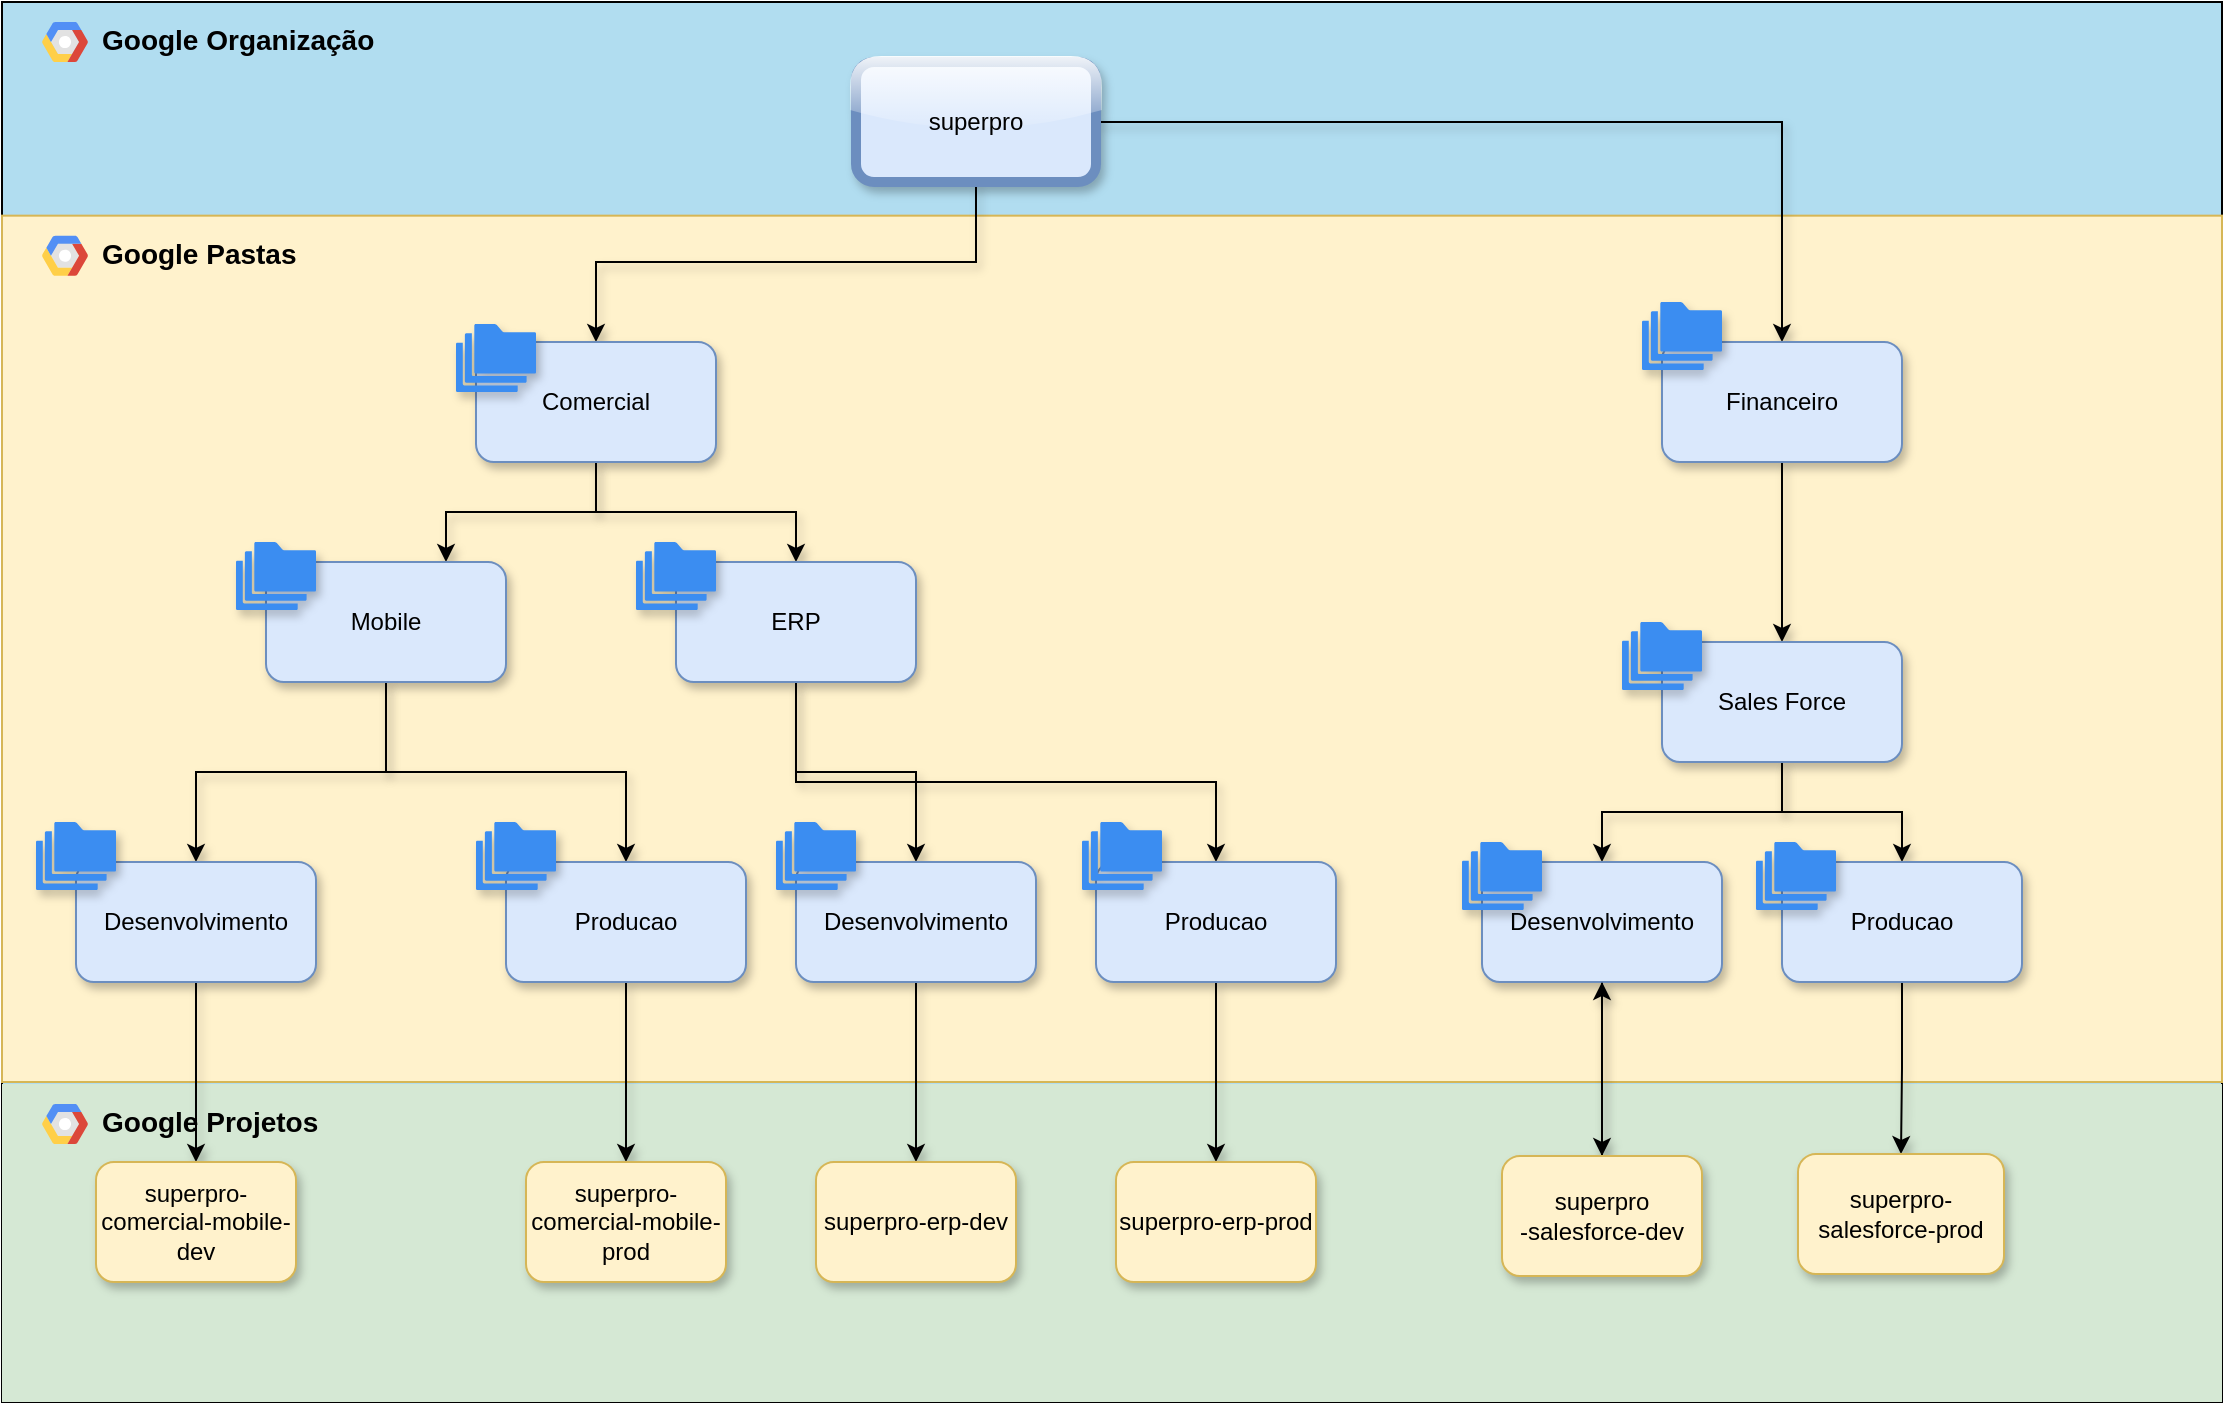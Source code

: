 <mxfile version="20.8.10" type="device" pages="2"><diagram id="OJ75zlZ3bGXf0F_jo_-T" name="organizacao_gcp"><mxGraphModel dx="2074" dy="836" grid="1" gridSize="10" guides="1" tooltips="1" connect="1" arrows="1" fold="1" page="1" pageScale="1" pageWidth="827" pageHeight="1169" math="0" shadow="0"><root><mxCell id="0"/><mxCell id="1" parent="0"/><mxCell id="UuJWew8DAk4EsFgbTS2I-10" value="&lt;b&gt;Google Organização&lt;/b&gt;" style="fillColor=#b1ddf0;strokeColor=default;shadow=0;fontSize=14;align=left;spacing=10;9E9E9E;verticalAlign=top;spacingTop=-4;fontStyle=0;spacingLeft=40;html=1;fillStyle=auto;rounded=0;" vertex="1" parent="1"><mxGeometry x="20" y="30" width="1110" height="700" as="geometry"/></mxCell><object label="&lt;b&gt;Google Pastas&lt;/b&gt;" id="UuJWew8DAk4EsFgbTS2I-14"><mxCell style="fillColor=#fff2cc;strokeColor=#d6b656;shadow=0;fontSize=14;align=left;spacing=10;9E9E9E;verticalAlign=top;spacingTop=-4;fontStyle=0;spacingLeft=40;html=1;" vertex="1" parent="UuJWew8DAk4EsFgbTS2I-10"><mxGeometry y="106.83" width="1110" height="433.17" as="geometry"/></mxCell></object><mxCell id="UuJWew8DAk4EsFgbTS2I-15" value="" style="shape=mxgraph.gcp2.google_cloud_platform;fillColor=#F6F6F6;strokeColor=none;shadow=0;gradientColor=none;" vertex="1" parent="UuJWew8DAk4EsFgbTS2I-14"><mxGeometry width="23" height="20" relative="1" as="geometry"><mxPoint x="20" y="10" as="offset"/></mxGeometry></mxCell><mxCell id="UuJWew8DAk4EsFgbTS2I-11" value="" style="shape=mxgraph.gcp2.google_cloud_platform;fillColor=#F6F6F6;strokeColor=none;shadow=0;gradientColor=none;" vertex="1" parent="UuJWew8DAk4EsFgbTS2I-10"><mxGeometry width="23" height="20" relative="1" as="geometry"><mxPoint x="20" y="10" as="offset"/></mxGeometry></mxCell><mxCell id="UuJWew8DAk4EsFgbTS2I-16" value="&lt;b&gt;Google Projetos&lt;/b&gt;" style="fillColor=#D5E8D4;strokeColor=none;shadow=0;fontSize=14;align=left;spacing=10;9E9E9E;verticalAlign=top;spacingTop=-4;fontStyle=0;spacingLeft=40;html=1;" vertex="1" parent="UuJWew8DAk4EsFgbTS2I-10"><mxGeometry y="541" width="1110" height="159" as="geometry"/></mxCell><mxCell id="UuJWew8DAk4EsFgbTS2I-19" value="" style="shape=mxgraph.gcp2.google_cloud_platform;fillColor=#F6F6F6;strokeColor=none;shadow=0;gradientColor=none;" vertex="1" parent="UuJWew8DAk4EsFgbTS2I-16"><mxGeometry width="23" height="20" relative="1" as="geometry"><mxPoint x="20" y="10" as="offset"/></mxGeometry></mxCell><mxCell id="lwq8H0B81Pt8OWV8RZo5-4" value="" style="edgeStyle=orthogonalEdgeStyle;rounded=0;orthogonalLoop=1;jettySize=auto;html=1;shadow=1;" parent="1" source="lwq8H0B81Pt8OWV8RZo5-1" target="lwq8H0B81Pt8OWV8RZo5-3" edge="1"><mxGeometry relative="1" as="geometry"><Array as="points"><mxPoint x="507" y="160"/><mxPoint x="317" y="160"/></Array></mxGeometry></mxCell><mxCell id="4tagldR8a85V4j4vMIqo-3" style="edgeStyle=orthogonalEdgeStyle;rounded=0;orthogonalLoop=1;jettySize=auto;html=1;entryX=0.5;entryY=0;entryDx=0;entryDy=0;shadow=1;" parent="1" source="lwq8H0B81Pt8OWV8RZo5-1" target="lwq8H0B81Pt8OWV8RZo5-6" edge="1"><mxGeometry relative="1" as="geometry"/></mxCell><mxCell id="lwq8H0B81Pt8OWV8RZo5-1" value="superpro" style="rounded=1;whiteSpace=wrap;html=1;fillColor=#dae8fc;strokeColor=#6c8ebf;shadow=1;glass=1;strokeWidth=5;" parent="1" vertex="1"><mxGeometry x="447" y="60" width="120" height="60" as="geometry"/></mxCell><mxCell id="lwq8H0B81Pt8OWV8RZo5-16" style="edgeStyle=orthogonalEdgeStyle;rounded=0;orthogonalLoop=1;jettySize=auto;html=1;entryX=0.75;entryY=0;entryDx=0;entryDy=0;shadow=1;" parent="1" source="lwq8H0B81Pt8OWV8RZo5-3" target="lwq8H0B81Pt8OWV8RZo5-10" edge="1"><mxGeometry relative="1" as="geometry"/></mxCell><mxCell id="lwq8H0B81Pt8OWV8RZo5-17" style="edgeStyle=orthogonalEdgeStyle;rounded=0;orthogonalLoop=1;jettySize=auto;html=1;shadow=1;" parent="1" source="lwq8H0B81Pt8OWV8RZo5-3" target="lwq8H0B81Pt8OWV8RZo5-11" edge="1"><mxGeometry relative="1" as="geometry"/></mxCell><mxCell id="lwq8H0B81Pt8OWV8RZo5-3" value="Comercial" style="whiteSpace=wrap;html=1;fillColor=#dae8fc;strokeColor=#6c8ebf;rounded=1;shadow=1;glass=0;" parent="1" vertex="1"><mxGeometry x="257" y="200" width="120" height="60" as="geometry"/></mxCell><mxCell id="4tagldR8a85V4j4vMIqo-4" style="edgeStyle=orthogonalEdgeStyle;rounded=0;orthogonalLoop=1;jettySize=auto;html=1;entryX=0.5;entryY=0;entryDx=0;entryDy=0;shadow=1;" parent="1" source="lwq8H0B81Pt8OWV8RZo5-6" target="4tagldR8a85V4j4vMIqo-1" edge="1"><mxGeometry relative="1" as="geometry"/></mxCell><mxCell id="lwq8H0B81Pt8OWV8RZo5-6" value="Financeiro" style="whiteSpace=wrap;html=1;fillColor=#dae8fc;strokeColor=#6c8ebf;rounded=1;shadow=1;" parent="1" vertex="1"><mxGeometry x="850" y="200" width="120" height="60" as="geometry"/></mxCell><mxCell id="lwq8H0B81Pt8OWV8RZo5-8" value="" style="html=1;aspect=fixed;strokeColor=none;shadow=1;align=center;verticalAlign=top;fillColor=#3B8DF1;shape=mxgraph.gcp2.folders;" parent="1" vertex="1"><mxGeometry x="247" y="191" width="40" height="34" as="geometry"/></mxCell><mxCell id="lwq8H0B81Pt8OWV8RZo5-9" value="" style="html=1;aspect=fixed;strokeColor=none;shadow=1;align=center;verticalAlign=top;fillColor=#3B8DF1;shape=mxgraph.gcp2.folders;" parent="1" vertex="1"><mxGeometry x="840" y="180" width="40" height="34" as="geometry"/></mxCell><mxCell id="lwq8H0B81Pt8OWV8RZo5-18" style="edgeStyle=orthogonalEdgeStyle;rounded=0;orthogonalLoop=1;jettySize=auto;html=1;entryX=0.5;entryY=0;entryDx=0;entryDy=0;shadow=1;" parent="1" source="lwq8H0B81Pt8OWV8RZo5-10" target="lwq8H0B81Pt8OWV8RZo5-12" edge="1"><mxGeometry relative="1" as="geometry"/></mxCell><mxCell id="lwq8H0B81Pt8OWV8RZo5-19" style="edgeStyle=orthogonalEdgeStyle;rounded=0;orthogonalLoop=1;jettySize=auto;html=1;entryX=0.5;entryY=0;entryDx=0;entryDy=0;shadow=1;" parent="1" source="lwq8H0B81Pt8OWV8RZo5-10" target="lwq8H0B81Pt8OWV8RZo5-13" edge="1"><mxGeometry relative="1" as="geometry"/></mxCell><mxCell id="lwq8H0B81Pt8OWV8RZo5-10" value="Mobile" style="whiteSpace=wrap;html=1;fillColor=#dae8fc;strokeColor=#6c8ebf;rounded=1;shadow=1;" parent="1" vertex="1"><mxGeometry x="152" y="310" width="120" height="60" as="geometry"/></mxCell><mxCell id="lwq8H0B81Pt8OWV8RZo5-20" style="edgeStyle=orthogonalEdgeStyle;rounded=0;orthogonalLoop=1;jettySize=auto;html=1;entryX=0.5;entryY=0;entryDx=0;entryDy=0;shadow=1;" parent="1" source="lwq8H0B81Pt8OWV8RZo5-11" target="lwq8H0B81Pt8OWV8RZo5-14" edge="1"><mxGeometry relative="1" as="geometry"/></mxCell><mxCell id="lwq8H0B81Pt8OWV8RZo5-21" style="edgeStyle=orthogonalEdgeStyle;rounded=0;orthogonalLoop=1;jettySize=auto;html=1;entryX=0.5;entryY=0;entryDx=0;entryDy=0;shadow=1;" parent="1" source="lwq8H0B81Pt8OWV8RZo5-11" target="lwq8H0B81Pt8OWV8RZo5-15" edge="1"><mxGeometry relative="1" as="geometry"><Array as="points"><mxPoint x="417" y="420"/><mxPoint x="627" y="420"/></Array></mxGeometry></mxCell><mxCell id="lwq8H0B81Pt8OWV8RZo5-11" value="ERP" style="whiteSpace=wrap;html=1;fillColor=#dae8fc;strokeColor=#6c8ebf;rounded=1;shadow=1;" parent="1" vertex="1"><mxGeometry x="357" y="310" width="120" height="60" as="geometry"/></mxCell><mxCell id="lwq8H0B81Pt8OWV8RZo5-23" value="" style="edgeStyle=orthogonalEdgeStyle;rounded=0;orthogonalLoop=1;jettySize=auto;html=1;shadow=1;" parent="1" source="lwq8H0B81Pt8OWV8RZo5-12" target="lwq8H0B81Pt8OWV8RZo5-22" edge="1"><mxGeometry relative="1" as="geometry"/></mxCell><mxCell id="lwq8H0B81Pt8OWV8RZo5-12" value="Desenvolvimento" style="whiteSpace=wrap;html=1;fillColor=#dae8fc;strokeColor=#6c8ebf;rounded=1;shadow=1;" parent="1" vertex="1"><mxGeometry x="57" y="460" width="120" height="60" as="geometry"/></mxCell><mxCell id="lwq8H0B81Pt8OWV8RZo5-25" style="edgeStyle=orthogonalEdgeStyle;rounded=0;orthogonalLoop=1;jettySize=auto;html=1;shadow=1;" parent="1" source="lwq8H0B81Pt8OWV8RZo5-13" target="lwq8H0B81Pt8OWV8RZo5-24" edge="1"><mxGeometry relative="1" as="geometry"/></mxCell><mxCell id="lwq8H0B81Pt8OWV8RZo5-13" value="Producao" style="whiteSpace=wrap;html=1;fillColor=#dae8fc;strokeColor=#6c8ebf;rounded=1;shadow=1;" parent="1" vertex="1"><mxGeometry x="272" y="460" width="120" height="60" as="geometry"/></mxCell><mxCell id="lwq8H0B81Pt8OWV8RZo5-29" style="edgeStyle=orthogonalEdgeStyle;rounded=0;orthogonalLoop=1;jettySize=auto;html=1;shadow=1;" parent="1" source="lwq8H0B81Pt8OWV8RZo5-14" edge="1" target="lwq8H0B81Pt8OWV8RZo5-26"><mxGeometry relative="1" as="geometry"><mxPoint x="477" y="600" as="targetPoint"/></mxGeometry></mxCell><mxCell id="lwq8H0B81Pt8OWV8RZo5-14" value="Desenvolvimento" style="whiteSpace=wrap;html=1;fillColor=#dae8fc;strokeColor=#6c8ebf;rounded=1;shadow=1;" parent="1" vertex="1"><mxGeometry x="417" y="460" width="120" height="60" as="geometry"/></mxCell><mxCell id="lwq8H0B81Pt8OWV8RZo5-30" style="edgeStyle=orthogonalEdgeStyle;rounded=0;orthogonalLoop=1;jettySize=auto;html=1;shadow=1;" parent="1" source="lwq8H0B81Pt8OWV8RZo5-15" edge="1" target="lwq8H0B81Pt8OWV8RZo5-27"><mxGeometry relative="1" as="geometry"><mxPoint x="627" y="600" as="targetPoint"/></mxGeometry></mxCell><mxCell id="lwq8H0B81Pt8OWV8RZo5-15" value="Producao" style="whiteSpace=wrap;html=1;fillColor=#dae8fc;strokeColor=#6c8ebf;rounded=1;shadow=1;" parent="1" vertex="1"><mxGeometry x="567" y="460" width="120" height="60" as="geometry"/></mxCell><mxCell id="lwq8H0B81Pt8OWV8RZo5-31" value="" style="html=1;aspect=fixed;strokeColor=none;shadow=1;align=center;verticalAlign=top;fillColor=#3B8DF1;shape=mxgraph.gcp2.folders;" parent="1" vertex="1"><mxGeometry x="137" y="300" width="40" height="34" as="geometry"/></mxCell><mxCell id="lwq8H0B81Pt8OWV8RZo5-32" value="" style="html=1;aspect=fixed;strokeColor=none;shadow=1;align=center;verticalAlign=top;fillColor=#3B8DF1;shape=mxgraph.gcp2.folders;" parent="1" vertex="1"><mxGeometry x="337" y="300" width="40" height="34" as="geometry"/></mxCell><mxCell id="lwq8H0B81Pt8OWV8RZo5-33" value="" style="html=1;aspect=fixed;strokeColor=none;shadow=1;align=center;verticalAlign=top;fillColor=#3B8DF1;shape=mxgraph.gcp2.folders;" parent="1" vertex="1"><mxGeometry x="37" y="440" width="40" height="34" as="geometry"/></mxCell><mxCell id="lwq8H0B81Pt8OWV8RZo5-34" value="" style="html=1;aspect=fixed;strokeColor=none;shadow=1;align=center;verticalAlign=top;fillColor=#3B8DF1;shape=mxgraph.gcp2.folders;" parent="1" vertex="1"><mxGeometry x="257" y="440" width="40" height="34" as="geometry"/></mxCell><mxCell id="4tagldR8a85V4j4vMIqo-9" style="edgeStyle=orthogonalEdgeStyle;rounded=0;orthogonalLoop=1;jettySize=auto;html=1;shadow=1;entryX=0.5;entryY=0;entryDx=0;entryDy=0;" parent="1" source="4tagldR8a85V4j4vMIqo-1" edge="1" target="4tagldR8a85V4j4vMIqo-5"><mxGeometry relative="1" as="geometry"><mxPoint x="820" y="450" as="targetPoint"/></mxGeometry></mxCell><mxCell id="4tagldR8a85V4j4vMIqo-10" style="edgeStyle=orthogonalEdgeStyle;rounded=0;orthogonalLoop=1;jettySize=auto;html=1;shadow=1;" parent="1" source="4tagldR8a85V4j4vMIqo-1" edge="1" target="4tagldR8a85V4j4vMIqo-6"><mxGeometry relative="1" as="geometry"><mxPoint x="1010" y="440" as="targetPoint"/></mxGeometry></mxCell><mxCell id="4tagldR8a85V4j4vMIqo-1" value="Sales Force" style="whiteSpace=wrap;html=1;fillColor=#dae8fc;strokeColor=#6c8ebf;rounded=1;shadow=1;" parent="1" vertex="1"><mxGeometry x="850" y="350" width="120" height="60" as="geometry"/></mxCell><mxCell id="4tagldR8a85V4j4vMIqo-2" value="" style="html=1;aspect=fixed;strokeColor=none;shadow=1;align=center;verticalAlign=top;fillColor=#3B8DF1;shape=mxgraph.gcp2.folders;" parent="1" vertex="1"><mxGeometry x="830" y="340" width="40" height="34" as="geometry"/></mxCell><mxCell id="UuJWew8DAk4EsFgbTS2I-1" value="" style="edgeStyle=orthogonalEdgeStyle;rounded=0;orthogonalLoop=1;jettySize=auto;html=1;shadow=1;" edge="1" parent="1" source="4tagldR8a85V4j4vMIqo-5" target="4tagldR8a85V4j4vMIqo-11"><mxGeometry relative="1" as="geometry"/></mxCell><mxCell id="4tagldR8a85V4j4vMIqo-5" value="Desenvolvimento" style="whiteSpace=wrap;html=1;fillColor=#dae8fc;strokeColor=#6c8ebf;rounded=1;shadow=1;" parent="1" vertex="1"><mxGeometry x="760" y="460" width="120" height="60" as="geometry"/></mxCell><mxCell id="UuJWew8DAk4EsFgbTS2I-4" value="" style="edgeStyle=orthogonalEdgeStyle;rounded=0;orthogonalLoop=1;jettySize=auto;html=1;shadow=1;" edge="1" parent="1" source="4tagldR8a85V4j4vMIqo-6" target="UuJWew8DAk4EsFgbTS2I-3"><mxGeometry relative="1" as="geometry"/></mxCell><mxCell id="4tagldR8a85V4j4vMIqo-6" value="Producao" style="whiteSpace=wrap;html=1;fillColor=#dae8fc;strokeColor=#6c8ebf;rounded=1;shadow=1;" parent="1" vertex="1"><mxGeometry x="910" y="460" width="120" height="60" as="geometry"/></mxCell><mxCell id="4tagldR8a85V4j4vMIqo-7" value="" style="html=1;aspect=fixed;strokeColor=none;shadow=1;align=center;verticalAlign=top;fillColor=#3B8DF1;shape=mxgraph.gcp2.folders;" parent="1" vertex="1"><mxGeometry x="897" y="450" width="40" height="34" as="geometry"/></mxCell><mxCell id="4tagldR8a85V4j4vMIqo-8" value="" style="html=1;aspect=fixed;strokeColor=none;shadow=1;align=center;verticalAlign=top;fillColor=#3B8DF1;shape=mxgraph.gcp2.folders;" parent="1" vertex="1"><mxGeometry x="750" y="450" width="40" height="34" as="geometry"/></mxCell><mxCell id="UuJWew8DAk4EsFgbTS2I-8" value="" style="edgeStyle=orthogonalEdgeStyle;rounded=0;sketch=0;orthogonalLoop=1;jettySize=auto;html=1;shadow=1;" edge="1" parent="1" source="4tagldR8a85V4j4vMIqo-11" target="4tagldR8a85V4j4vMIqo-5"><mxGeometry relative="1" as="geometry"/></mxCell><mxCell id="UuJWew8DAk4EsFgbTS2I-5" value="" style="html=1;aspect=fixed;strokeColor=none;shadow=1;align=center;verticalAlign=top;fillColor=#3B8DF1;shape=mxgraph.gcp2.folders;" vertex="1" parent="1"><mxGeometry x="407" y="440" width="40" height="34" as="geometry"/></mxCell><mxCell id="UuJWew8DAk4EsFgbTS2I-6" value="" style="html=1;aspect=fixed;strokeColor=none;shadow=1;align=center;verticalAlign=top;fillColor=#3B8DF1;shape=mxgraph.gcp2.folders;" vertex="1" parent="1"><mxGeometry x="560" y="440" width="40" height="34" as="geometry"/></mxCell><mxCell id="lwq8H0B81Pt8OWV8RZo5-22" value="superpro-comercial-mobile-dev" style="whiteSpace=wrap;html=1;fillColor=#fff2cc;strokeColor=#d6b656;rounded=1;shadow=1;" parent="1" vertex="1"><mxGeometry x="67" y="610" width="100" height="60" as="geometry"/></mxCell><mxCell id="lwq8H0B81Pt8OWV8RZo5-24" value="superpro-comercial-mobile-prod" style="whiteSpace=wrap;html=1;fillColor=#fff2cc;strokeColor=#d6b656;rounded=1;shadow=1;" parent="1" vertex="1"><mxGeometry x="282" y="610" width="100" height="60" as="geometry"/></mxCell><mxCell id="lwq8H0B81Pt8OWV8RZo5-26" value="superpro-erp-dev" style="whiteSpace=wrap;html=1;fillColor=#fff2cc;strokeColor=#d6b656;rounded=1;shadow=1;" parent="1" vertex="1"><mxGeometry x="427" y="610" width="100" height="60" as="geometry"/></mxCell><mxCell id="lwq8H0B81Pt8OWV8RZo5-27" value="superpro-erp-prod" style="whiteSpace=wrap;html=1;fillColor=#fff2cc;strokeColor=#d6b656;rounded=1;shadow=1;" parent="1" vertex="1"><mxGeometry x="577" y="610" width="100" height="60" as="geometry"/></mxCell><mxCell id="4tagldR8a85V4j4vMIqo-11" value="superpro&lt;br&gt;-salesforce-dev" style="whiteSpace=wrap;html=1;fillColor=#fff2cc;strokeColor=#d6b656;rounded=1;shadow=1;" parent="1" vertex="1"><mxGeometry x="770" y="607" width="100" height="60" as="geometry"/></mxCell><mxCell id="UuJWew8DAk4EsFgbTS2I-3" value="superpro-salesforce-prod" style="whiteSpace=wrap;html=1;fillColor=#fff2cc;strokeColor=#d6b656;rounded=1;shadow=1;" vertex="1" parent="1"><mxGeometry x="918" y="606" width="103" height="60" as="geometry"/></mxCell></root></mxGraphModel></diagram><diagram id="z-7XpXx9mp-PBBUGqZUO" name="organizacao_grupos"><mxGraphModel dx="2074" dy="836" grid="1" gridSize="10" guides="1" tooltips="1" connect="1" arrows="1" fold="1" page="1" pageScale="1" pageWidth="827" pageHeight="1169" math="0" shadow="0"><root><mxCell id="0"/><mxCell id="1" parent="0"/><mxCell id="r2_SFlGKL5OcZtT6BBKR-3" value="" style="edgeStyle=orthogonalEdgeStyle;rounded=0;orthogonalLoop=1;jettySize=auto;html=1;" parent="1" source="r2_SFlGKL5OcZtT6BBKR-1" target="r2_SFlGKL5OcZtT6BBKR-2" edge="1"><mxGeometry relative="1" as="geometry"/></mxCell><mxCell id="r2_SFlGKL5OcZtT6BBKR-11" style="edgeStyle=orthogonalEdgeStyle;rounded=0;orthogonalLoop=1;jettySize=auto;html=1;" parent="1" source="r2_SFlGKL5OcZtT6BBKR-1" edge="1"><mxGeometry relative="1" as="geometry"><mxPoint x="410" y="220" as="targetPoint"/></mxGeometry></mxCell><mxCell id="r2_SFlGKL5OcZtT6BBKR-20" style="edgeStyle=orthogonalEdgeStyle;rounded=0;orthogonalLoop=1;jettySize=auto;html=1;" parent="1" source="r2_SFlGKL5OcZtT6BBKR-1" edge="1"><mxGeometry relative="1" as="geometry"><mxPoint x="90" y="220" as="targetPoint"/></mxGeometry></mxCell><mxCell id="r2_SFlGKL5OcZtT6BBKR-21" style="edgeStyle=orthogonalEdgeStyle;rounded=0;orthogonalLoop=1;jettySize=auto;html=1;" parent="1" source="r2_SFlGKL5OcZtT6BBKR-1" edge="1"><mxGeometry relative="1" as="geometry"><mxPoint x="580" y="220" as="targetPoint"/></mxGeometry></mxCell><mxCell id="r2_SFlGKL5OcZtT6BBKR-1" value="superpro.com.br" style="rounded=0;whiteSpace=wrap;html=1;" parent="1" vertex="1"><mxGeometry x="210" y="90" width="120" height="60" as="geometry"/></mxCell><mxCell id="r2_SFlGKL5OcZtT6BBKR-5" style="edgeStyle=orthogonalEdgeStyle;rounded=0;orthogonalLoop=1;jettySize=auto;html=1;" parent="1" source="r2_SFlGKL5OcZtT6BBKR-2" edge="1"><mxGeometry relative="1" as="geometry"><mxPoint x="270" y="360" as="targetPoint"/></mxGeometry></mxCell><mxCell id="r2_SFlGKL5OcZtT6BBKR-2" value="devops" style="whiteSpace=wrap;html=1;rounded=0;" parent="1" vertex="1"><mxGeometry x="210" y="230" width="120" height="60" as="geometry"/></mxCell><mxCell id="r2_SFlGKL5OcZtT6BBKR-4" value="" style="shape=actor;whiteSpace=wrap;html=1;" parent="1" vertex="1"><mxGeometry x="250" y="370" width="40" height="60" as="geometry"/></mxCell><mxCell id="r2_SFlGKL5OcZtT6BBKR-6" value="" style="sketch=0;pointerEvents=1;shadow=0;dashed=0;html=1;strokeColor=none;labelPosition=center;verticalLabelPosition=bottom;verticalAlign=top;align=center;fillColor=#505050;shape=mxgraph.mscae.intune.user_group" parent="1" vertex="1"><mxGeometry x="180" y="210" width="50" height="37" as="geometry"/></mxCell><mxCell id="r2_SFlGKL5OcZtT6BBKR-10" style="edgeStyle=orthogonalEdgeStyle;rounded=0;orthogonalLoop=1;jettySize=auto;html=1;" parent="1" source="r2_SFlGKL5OcZtT6BBKR-7" edge="1"><mxGeometry relative="1" as="geometry"><mxPoint x="410" y="360" as="targetPoint"/></mxGeometry></mxCell><mxCell id="r2_SFlGKL5OcZtT6BBKR-7" value="sre" style="whiteSpace=wrap;html=1;rounded=0;" parent="1" vertex="1"><mxGeometry x="350" y="230" width="120" height="60" as="geometry"/></mxCell><mxCell id="r2_SFlGKL5OcZtT6BBKR-8" value="" style="sketch=0;pointerEvents=1;shadow=0;dashed=0;html=1;strokeColor=none;labelPosition=center;verticalLabelPosition=bottom;verticalAlign=top;align=center;fillColor=#505050;shape=mxgraph.mscae.intune.user_group" parent="1" vertex="1"><mxGeometry x="440" y="210" width="50" height="37" as="geometry"/></mxCell><mxCell id="r2_SFlGKL5OcZtT6BBKR-9" value="" style="shape=actor;whiteSpace=wrap;html=1;" parent="1" vertex="1"><mxGeometry x="390" y="370" width="40" height="60" as="geometry"/></mxCell><mxCell id="r2_SFlGKL5OcZtT6BBKR-17" style="edgeStyle=orthogonalEdgeStyle;rounded=0;orthogonalLoop=1;jettySize=auto;html=1;" parent="1" source="r2_SFlGKL5OcZtT6BBKR-12" edge="1"><mxGeometry relative="1" as="geometry"><mxPoint x="570" y="360" as="targetPoint"/></mxGeometry></mxCell><mxCell id="r2_SFlGKL5OcZtT6BBKR-12" value="financeiro" style="whiteSpace=wrap;html=1;rounded=0;" parent="1" vertex="1"><mxGeometry x="510" y="230" width="120" height="60" as="geometry"/></mxCell><mxCell id="r2_SFlGKL5OcZtT6BBKR-19" style="edgeStyle=orthogonalEdgeStyle;rounded=0;orthogonalLoop=1;jettySize=auto;html=1;entryX=0.5;entryY=0;entryDx=0;entryDy=0;" parent="1" source="r2_SFlGKL5OcZtT6BBKR-13" target="r2_SFlGKL5OcZtT6BBKR-18" edge="1"><mxGeometry relative="1" as="geometry"/></mxCell><mxCell id="r2_SFlGKL5OcZtT6BBKR-13" value="marketing" style="whiteSpace=wrap;html=1;rounded=0;" parent="1" vertex="1"><mxGeometry x="30" y="230" width="120" height="60" as="geometry"/></mxCell><mxCell id="r2_SFlGKL5OcZtT6BBKR-14" value="" style="sketch=0;pointerEvents=1;shadow=0;dashed=0;html=1;strokeColor=none;labelPosition=center;verticalLabelPosition=bottom;verticalAlign=top;align=center;fillColor=#505050;shape=mxgraph.mscae.intune.user_group" parent="1" vertex="1"><mxGeometry x="10" y="210" width="50" height="37" as="geometry"/></mxCell><mxCell id="r2_SFlGKL5OcZtT6BBKR-15" value="" style="sketch=0;pointerEvents=1;shadow=0;dashed=0;html=1;strokeColor=none;labelPosition=center;verticalLabelPosition=bottom;verticalAlign=top;align=center;fillColor=#505050;shape=mxgraph.mscae.intune.user_group" parent="1" vertex="1"><mxGeometry x="600" y="210" width="50" height="37" as="geometry"/></mxCell><mxCell id="r2_SFlGKL5OcZtT6BBKR-16" value="" style="shape=actor;whiteSpace=wrap;html=1;" parent="1" vertex="1"><mxGeometry x="550" y="370" width="40" height="60" as="geometry"/></mxCell><mxCell id="r2_SFlGKL5OcZtT6BBKR-18" value="" style="shape=actor;whiteSpace=wrap;html=1;" parent="1" vertex="1"><mxGeometry x="70" y="370" width="40" height="60" as="geometry"/></mxCell></root></mxGraphModel></diagram></mxfile>